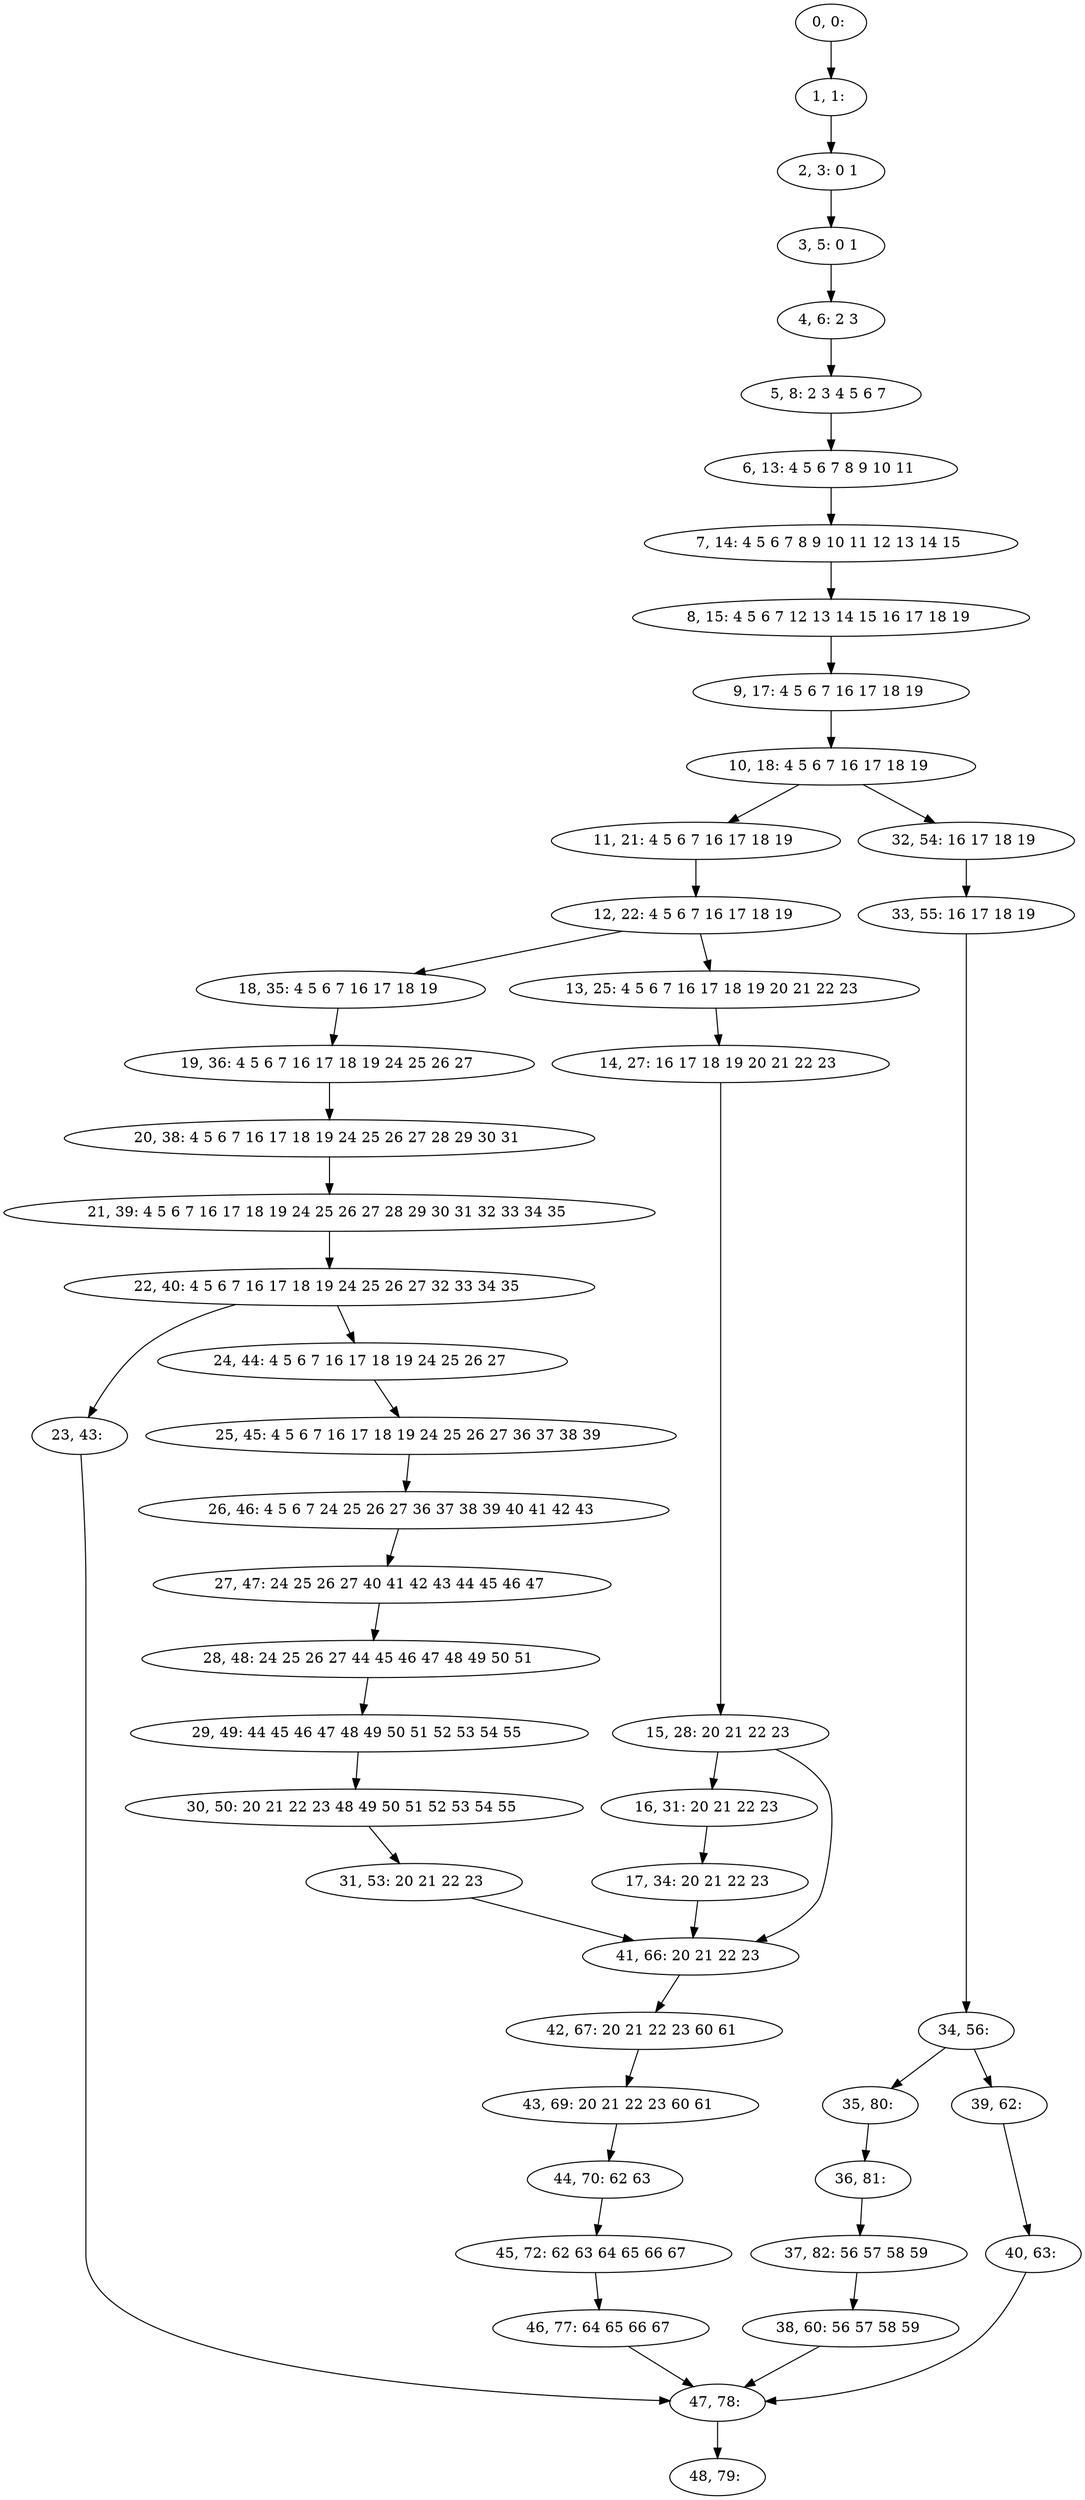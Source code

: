 digraph G {
0[label="0, 0: "];
1[label="1, 1: "];
2[label="2, 3: 0 1 "];
3[label="3, 5: 0 1 "];
4[label="4, 6: 2 3 "];
5[label="5, 8: 2 3 4 5 6 7 "];
6[label="6, 13: 4 5 6 7 8 9 10 11 "];
7[label="7, 14: 4 5 6 7 8 9 10 11 12 13 14 15 "];
8[label="8, 15: 4 5 6 7 12 13 14 15 16 17 18 19 "];
9[label="9, 17: 4 5 6 7 16 17 18 19 "];
10[label="10, 18: 4 5 6 7 16 17 18 19 "];
11[label="11, 21: 4 5 6 7 16 17 18 19 "];
12[label="12, 22: 4 5 6 7 16 17 18 19 "];
13[label="13, 25: 4 5 6 7 16 17 18 19 20 21 22 23 "];
14[label="14, 27: 16 17 18 19 20 21 22 23 "];
15[label="15, 28: 20 21 22 23 "];
16[label="16, 31: 20 21 22 23 "];
17[label="17, 34: 20 21 22 23 "];
18[label="18, 35: 4 5 6 7 16 17 18 19 "];
19[label="19, 36: 4 5 6 7 16 17 18 19 24 25 26 27 "];
20[label="20, 38: 4 5 6 7 16 17 18 19 24 25 26 27 28 29 30 31 "];
21[label="21, 39: 4 5 6 7 16 17 18 19 24 25 26 27 28 29 30 31 32 33 34 35 "];
22[label="22, 40: 4 5 6 7 16 17 18 19 24 25 26 27 32 33 34 35 "];
23[label="23, 43: "];
24[label="24, 44: 4 5 6 7 16 17 18 19 24 25 26 27 "];
25[label="25, 45: 4 5 6 7 16 17 18 19 24 25 26 27 36 37 38 39 "];
26[label="26, 46: 4 5 6 7 24 25 26 27 36 37 38 39 40 41 42 43 "];
27[label="27, 47: 24 25 26 27 40 41 42 43 44 45 46 47 "];
28[label="28, 48: 24 25 26 27 44 45 46 47 48 49 50 51 "];
29[label="29, 49: 44 45 46 47 48 49 50 51 52 53 54 55 "];
30[label="30, 50: 20 21 22 23 48 49 50 51 52 53 54 55 "];
31[label="31, 53: 20 21 22 23 "];
32[label="32, 54: 16 17 18 19 "];
33[label="33, 55: 16 17 18 19 "];
34[label="34, 56: "];
35[label="35, 80: "];
36[label="36, 81: "];
37[label="37, 82: 56 57 58 59 "];
38[label="38, 60: 56 57 58 59 "];
39[label="39, 62: "];
40[label="40, 63: "];
41[label="41, 66: 20 21 22 23 "];
42[label="42, 67: 20 21 22 23 60 61 "];
43[label="43, 69: 20 21 22 23 60 61 "];
44[label="44, 70: 62 63 "];
45[label="45, 72: 62 63 64 65 66 67 "];
46[label="46, 77: 64 65 66 67 "];
47[label="47, 78: "];
48[label="48, 79: "];
0->1 ;
1->2 ;
2->3 ;
3->4 ;
4->5 ;
5->6 ;
6->7 ;
7->8 ;
8->9 ;
9->10 ;
10->11 ;
10->32 ;
11->12 ;
12->13 ;
12->18 ;
13->14 ;
14->15 ;
15->16 ;
15->41 ;
16->17 ;
17->41 ;
18->19 ;
19->20 ;
20->21 ;
21->22 ;
22->23 ;
22->24 ;
23->47 ;
24->25 ;
25->26 ;
26->27 ;
27->28 ;
28->29 ;
29->30 ;
30->31 ;
31->41 ;
32->33 ;
33->34 ;
34->35 ;
34->39 ;
35->36 ;
36->37 ;
37->38 ;
38->47 ;
39->40 ;
40->47 ;
41->42 ;
42->43 ;
43->44 ;
44->45 ;
45->46 ;
46->47 ;
47->48 ;
}
